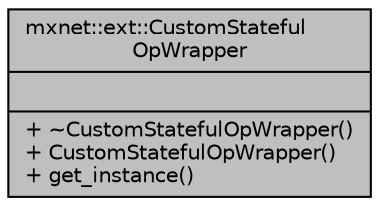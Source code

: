 digraph "mxnet::ext::CustomStatefulOpWrapper"
{
 // LATEX_PDF_SIZE
  edge [fontname="Helvetica",fontsize="10",labelfontname="Helvetica",labelfontsize="10"];
  node [fontname="Helvetica",fontsize="10",shape=record];
  Node1 [label="{mxnet::ext::CustomStateful\lOpWrapper\n||+ ~CustomStatefulOpWrapper()\l+ CustomStatefulOpWrapper()\l+ get_instance()\l}",height=0.2,width=0.4,color="black", fillcolor="grey75", style="filled", fontcolor="black",tooltip="StatefulOp wrapper class to pass to backend OpState."];
}
